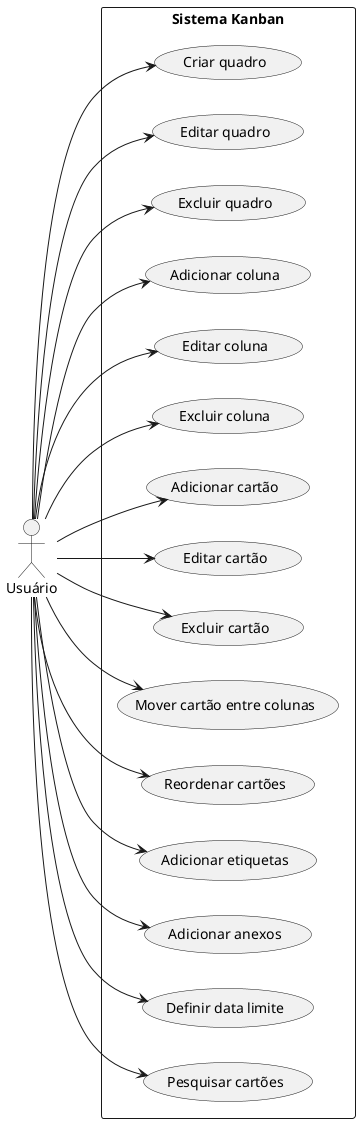 @startuml Diagrama de Casos de Uso do Kanban

left to right direction
actor Usuário

rectangle "Sistema Kanban" {
  usecase "Criar quadro" as UC1
  usecase "Editar quadro" as UC2
  usecase "Excluir quadro" as UC3
  usecase "Adicionar coluna" as UC4
  usecase "Editar coluna" as UC5
  usecase "Excluir coluna" as UC6
  usecase "Adicionar cartão" as UC7
  usecase "Editar cartão" as UC8
  usecase "Excluir cartão" as UC9
  usecase "Mover cartão entre colunas" as UC10
  usecase "Reordenar cartões" as UC11
  usecase "Adicionar etiquetas" as UC12
  usecase "Adicionar anexos" as UC13
  usecase "Definir data limite" as UC14
  usecase "Pesquisar cartões" as UC15
}

Usuário --> UC1
Usuário --> UC2
Usuário --> UC3
Usuário --> UC4
Usuário --> UC5
Usuário --> UC6
Usuário --> UC7
Usuário --> UC8
Usuário --> UC9
Usuário --> UC10
Usuário --> UC11
Usuário --> UC12
Usuário --> UC13
Usuário --> UC14
Usuário --> UC15

@enduml 